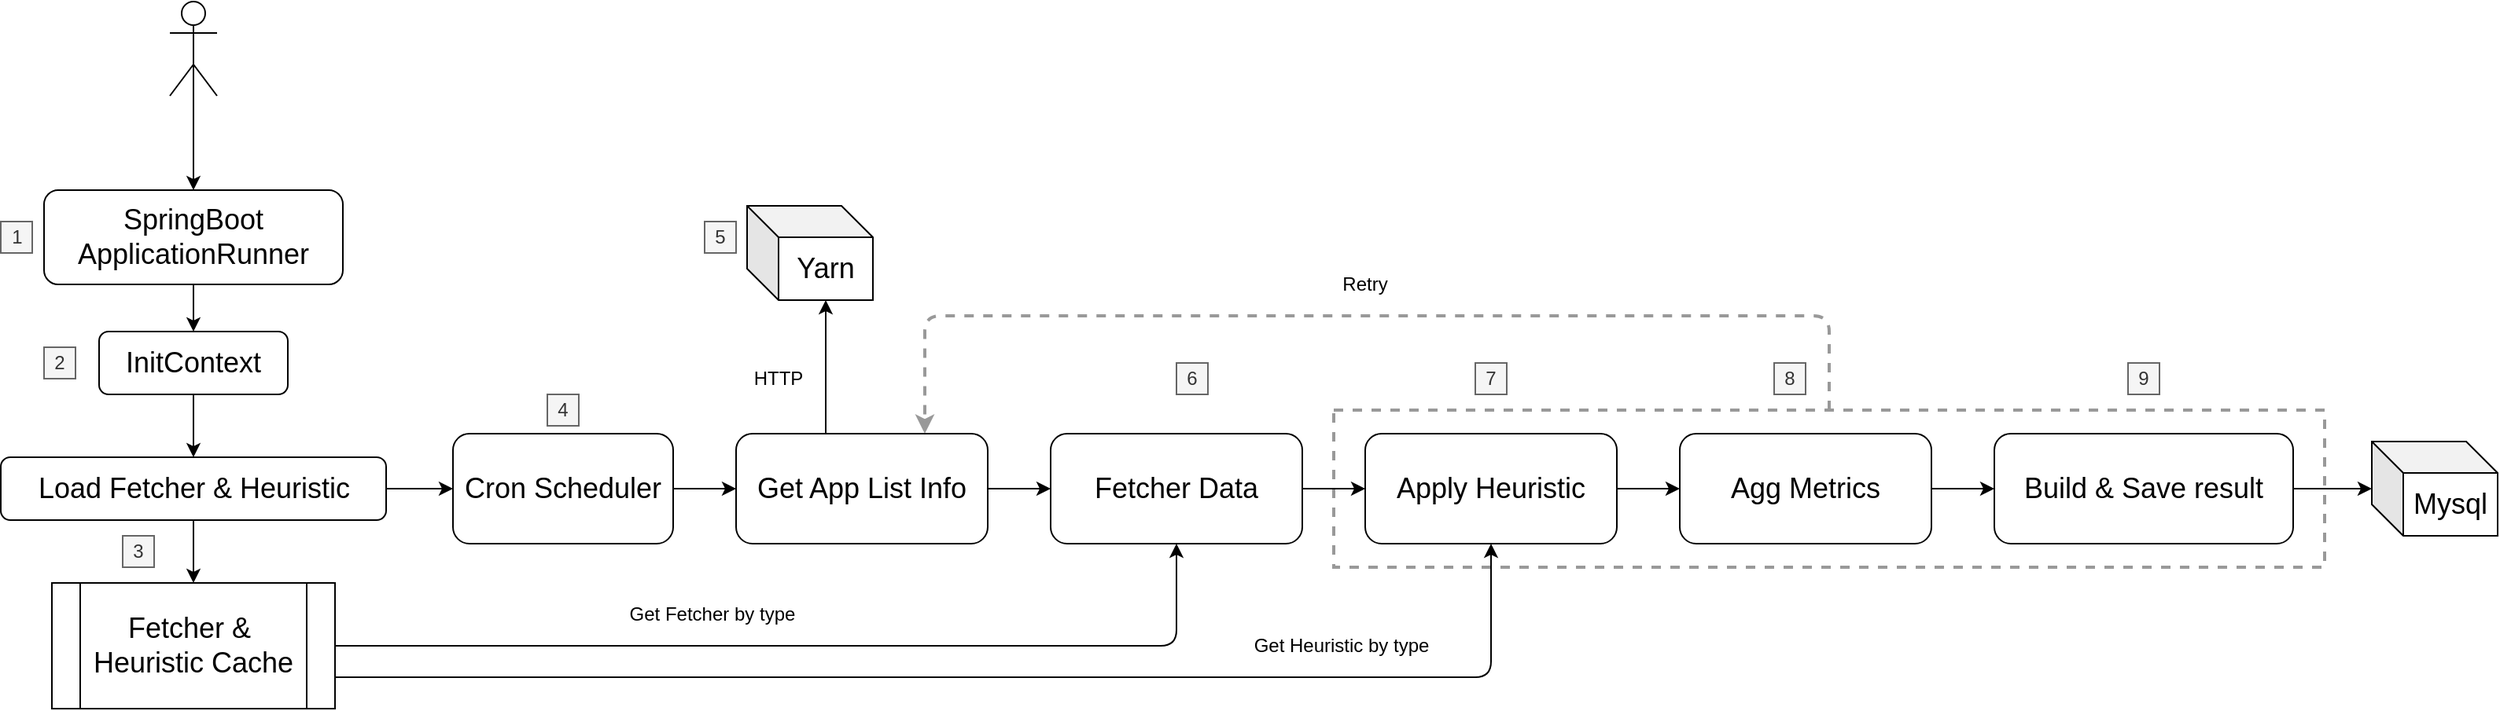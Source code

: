 <mxfile version="13.6.6" type="github">
  <diagram id="t2155Q54rP_SAzX92_s-" name="Page-1">
    <mxGraphModel dx="1678" dy="947" grid="1" gridSize="10" guides="1" tooltips="1" connect="1" arrows="1" fold="1" page="1" pageScale="1" pageWidth="1200" pageHeight="1920" math="0" shadow="0">
      <root>
        <mxCell id="0" />
        <mxCell id="1" parent="0" />
        <mxCell id="wxy6OI8kTiCUw0L0Xbxf-36" value="" style="rounded=0;whiteSpace=wrap;html=1;fillColor=none;dashed=1;strokeWidth=2;strokeColor=#999999;" vertex="1" parent="1">
          <mxGeometry x="910" y="320" width="630" height="100" as="geometry" />
        </mxCell>
        <mxCell id="wxy6OI8kTiCUw0L0Xbxf-1" value="" style="shape=umlActor;verticalLabelPosition=bottom;verticalAlign=top;html=1;outlineConnect=0;" vertex="1" parent="1">
          <mxGeometry x="170" y="60" width="30" height="60" as="geometry" />
        </mxCell>
        <mxCell id="wxy6OI8kTiCUw0L0Xbxf-2" value="&lt;font style=&quot;font-size: 18px&quot;&gt;SpringBoot&lt;br&gt;ApplicationRunner&lt;/font&gt;" style="rounded=1;whiteSpace=wrap;html=1;" vertex="1" parent="1">
          <mxGeometry x="90" y="180" width="190" height="60" as="geometry" />
        </mxCell>
        <mxCell id="wxy6OI8kTiCUw0L0Xbxf-6" value="" style="endArrow=classic;html=1;exitX=0.5;exitY=0.5;exitDx=0;exitDy=0;exitPerimeter=0;" edge="1" parent="1" source="wxy6OI8kTiCUw0L0Xbxf-1" target="wxy6OI8kTiCUw0L0Xbxf-2">
          <mxGeometry width="50" height="50" relative="1" as="geometry">
            <mxPoint x="330" y="170" as="sourcePoint" />
            <mxPoint x="380" y="120" as="targetPoint" />
          </mxGeometry>
        </mxCell>
        <mxCell id="wxy6OI8kTiCUw0L0Xbxf-7" value="&lt;font style=&quot;font-size: 18px&quot;&gt;InitContext&lt;/font&gt;" style="rounded=1;whiteSpace=wrap;html=1;" vertex="1" parent="1">
          <mxGeometry x="125" y="270" width="120" height="40" as="geometry" />
        </mxCell>
        <mxCell id="wxy6OI8kTiCUw0L0Xbxf-8" value="&lt;font style=&quot;font-size: 18px&quot;&gt;Load Fetcher &amp;amp;&amp;nbsp;Heuristic&lt;/font&gt;" style="rounded=1;whiteSpace=wrap;html=1;" vertex="1" parent="1">
          <mxGeometry x="62.5" y="350" width="245" height="40" as="geometry" />
        </mxCell>
        <mxCell id="wxy6OI8kTiCUw0L0Xbxf-9" value="" style="endArrow=classic;html=1;exitX=0.5;exitY=1;exitDx=0;exitDy=0;entryX=0.5;entryY=0;entryDx=0;entryDy=0;" edge="1" parent="1" source="wxy6OI8kTiCUw0L0Xbxf-2" target="wxy6OI8kTiCUw0L0Xbxf-7">
          <mxGeometry width="50" height="50" relative="1" as="geometry">
            <mxPoint x="320" y="300" as="sourcePoint" />
            <mxPoint x="370" y="250" as="targetPoint" />
          </mxGeometry>
        </mxCell>
        <mxCell id="wxy6OI8kTiCUw0L0Xbxf-10" value="" style="endArrow=classic;html=1;exitX=0.5;exitY=1;exitDx=0;exitDy=0;" edge="1" parent="1" source="wxy6OI8kTiCUw0L0Xbxf-7" target="wxy6OI8kTiCUw0L0Xbxf-8">
          <mxGeometry width="50" height="50" relative="1" as="geometry">
            <mxPoint x="300" y="350" as="sourcePoint" />
            <mxPoint x="350" y="300" as="targetPoint" />
          </mxGeometry>
        </mxCell>
        <mxCell id="wxy6OI8kTiCUw0L0Xbxf-11" value="&lt;span style=&quot;font-size: 18px&quot;&gt;Fetcher &amp;amp;&amp;nbsp;&lt;br&gt;&lt;/span&gt;&lt;span style=&quot;font-size: 18px&quot;&gt;Heuristic Cache&lt;/span&gt;&lt;span style=&quot;font-size: 18px&quot;&gt;&lt;br&gt;&lt;/span&gt;" style="shape=process;whiteSpace=wrap;html=1;backgroundOutline=1;" vertex="1" parent="1">
          <mxGeometry x="95" y="430" width="180" height="80" as="geometry" />
        </mxCell>
        <mxCell id="wxy6OI8kTiCUw0L0Xbxf-12" value="" style="endArrow=classic;html=1;exitX=1;exitY=0.5;exitDx=0;exitDy=0;entryX=0;entryY=0.5;entryDx=0;entryDy=0;" edge="1" parent="1" source="wxy6OI8kTiCUw0L0Xbxf-8" target="wxy6OI8kTiCUw0L0Xbxf-13">
          <mxGeometry width="50" height="50" relative="1" as="geometry">
            <mxPoint x="300" y="500" as="sourcePoint" />
            <mxPoint x="330" y="400" as="targetPoint" />
          </mxGeometry>
        </mxCell>
        <mxCell id="wxy6OI8kTiCUw0L0Xbxf-13" value="&lt;font style=&quot;font-size: 18px&quot;&gt;Cron Scheduler&lt;/font&gt;" style="rounded=1;whiteSpace=wrap;html=1;" vertex="1" parent="1">
          <mxGeometry x="350" y="335" width="140" height="70" as="geometry" />
        </mxCell>
        <mxCell id="wxy6OI8kTiCUw0L0Xbxf-14" value="" style="endArrow=classic;html=1;exitX=0.5;exitY=1;exitDx=0;exitDy=0;entryX=0.5;entryY=0;entryDx=0;entryDy=0;" edge="1" parent="1" source="wxy6OI8kTiCUw0L0Xbxf-8" target="wxy6OI8kTiCUw0L0Xbxf-11">
          <mxGeometry width="50" height="50" relative="1" as="geometry">
            <mxPoint x="410" y="510" as="sourcePoint" />
            <mxPoint x="210" y="450" as="targetPoint" />
          </mxGeometry>
        </mxCell>
        <mxCell id="wxy6OI8kTiCUw0L0Xbxf-15" value="&lt;font style=&quot;font-size: 18px&quot;&gt;Get App List Info&lt;br&gt;&lt;/font&gt;" style="rounded=1;whiteSpace=wrap;html=1;" vertex="1" parent="1">
          <mxGeometry x="530" y="335" width="160" height="70" as="geometry" />
        </mxCell>
        <mxCell id="wxy6OI8kTiCUw0L0Xbxf-16" value="" style="endArrow=classic;html=1;exitX=1;exitY=0.5;exitDx=0;exitDy=0;" edge="1" parent="1" source="wxy6OI8kTiCUw0L0Xbxf-13" target="wxy6OI8kTiCUw0L0Xbxf-15">
          <mxGeometry width="50" height="50" relative="1" as="geometry">
            <mxPoint x="470" y="490" as="sourcePoint" />
            <mxPoint x="520" y="440" as="targetPoint" />
          </mxGeometry>
        </mxCell>
        <mxCell id="wxy6OI8kTiCUw0L0Xbxf-17" value="&lt;font style=&quot;font-size: 18px&quot;&gt;Yarn&lt;/font&gt;" style="shape=cube;whiteSpace=wrap;html=1;boundedLbl=1;backgroundOutline=1;darkOpacity=0.05;darkOpacity2=0.1;" vertex="1" parent="1">
          <mxGeometry x="537" y="190" width="80" height="60" as="geometry" />
        </mxCell>
        <mxCell id="wxy6OI8kTiCUw0L0Xbxf-18" value="" style="endArrow=classic;html=1;exitX=0.5;exitY=0;exitDx=0;exitDy=0;entryX=0;entryY=0;entryDx=50;entryDy=60;entryPerimeter=0;" edge="1" parent="1" target="wxy6OI8kTiCUw0L0Xbxf-17">
          <mxGeometry width="50" height="50" relative="1" as="geometry">
            <mxPoint x="587" y="335.0" as="sourcePoint" />
            <mxPoint x="757" y="290" as="targetPoint" />
          </mxGeometry>
        </mxCell>
        <mxCell id="wxy6OI8kTiCUw0L0Xbxf-19" value="HTTP" style="text;html=1;strokeColor=none;fillColor=none;align=center;verticalAlign=middle;whiteSpace=wrap;rounded=0;" vertex="1" parent="1">
          <mxGeometry x="537" y="290" width="40" height="20" as="geometry" />
        </mxCell>
        <mxCell id="wxy6OI8kTiCUw0L0Xbxf-21" value="&lt;font style=&quot;font-size: 18px&quot;&gt;Fetcher Data&lt;br&gt;&lt;/font&gt;" style="rounded=1;whiteSpace=wrap;html=1;" vertex="1" parent="1">
          <mxGeometry x="730" y="335" width="160" height="70" as="geometry" />
        </mxCell>
        <mxCell id="wxy6OI8kTiCUw0L0Xbxf-22" value="" style="endArrow=classic;html=1;exitX=1;exitY=0.5;exitDx=0;exitDy=0;entryX=0;entryY=0.5;entryDx=0;entryDy=0;" edge="1" parent="1" source="wxy6OI8kTiCUw0L0Xbxf-15" target="wxy6OI8kTiCUw0L0Xbxf-21">
          <mxGeometry width="50" height="50" relative="1" as="geometry">
            <mxPoint x="720" y="500" as="sourcePoint" />
            <mxPoint x="770" y="450" as="targetPoint" />
          </mxGeometry>
        </mxCell>
        <mxCell id="wxy6OI8kTiCUw0L0Xbxf-23" value="" style="edgeStyle=elbowEdgeStyle;elbow=horizontal;endArrow=classic;html=1;exitX=1;exitY=0.5;exitDx=0;exitDy=0;entryX=0.5;entryY=1;entryDx=0;entryDy=0;" edge="1" parent="1" source="wxy6OI8kTiCUw0L0Xbxf-11" target="wxy6OI8kTiCUw0L0Xbxf-21">
          <mxGeometry width="50" height="50" relative="1" as="geometry">
            <mxPoint x="420" y="530" as="sourcePoint" />
            <mxPoint x="470" y="480" as="targetPoint" />
            <Array as="points">
              <mxPoint x="810" y="440" />
            </Array>
          </mxGeometry>
        </mxCell>
        <mxCell id="wxy6OI8kTiCUw0L0Xbxf-24" value="Get Fetcher by type" style="text;html=1;strokeColor=none;fillColor=none;align=center;verticalAlign=middle;whiteSpace=wrap;rounded=0;" vertex="1" parent="1">
          <mxGeometry x="450" y="440" width="130" height="20" as="geometry" />
        </mxCell>
        <mxCell id="wxy6OI8kTiCUw0L0Xbxf-25" value="&lt;font style=&quot;font-size: 18px&quot;&gt;Apply Heuristic&lt;br&gt;&lt;/font&gt;" style="rounded=1;whiteSpace=wrap;html=1;" vertex="1" parent="1">
          <mxGeometry x="930" y="335" width="160" height="70" as="geometry" />
        </mxCell>
        <mxCell id="wxy6OI8kTiCUw0L0Xbxf-26" value="" style="endArrow=classic;html=1;exitX=1;exitY=0.5;exitDx=0;exitDy=0;" edge="1" parent="1" source="wxy6OI8kTiCUw0L0Xbxf-21" target="wxy6OI8kTiCUw0L0Xbxf-25">
          <mxGeometry width="50" height="50" relative="1" as="geometry">
            <mxPoint x="920" y="490" as="sourcePoint" />
            <mxPoint x="970" y="440" as="targetPoint" />
          </mxGeometry>
        </mxCell>
        <mxCell id="wxy6OI8kTiCUw0L0Xbxf-27" value="" style="edgeStyle=elbowEdgeStyle;elbow=horizontal;endArrow=classic;html=1;exitX=1;exitY=0.75;exitDx=0;exitDy=0;entryX=0.5;entryY=1;entryDx=0;entryDy=0;" edge="1" parent="1" source="wxy6OI8kTiCUw0L0Xbxf-11" target="wxy6OI8kTiCUw0L0Xbxf-25">
          <mxGeometry width="50" height="50" relative="1" as="geometry">
            <mxPoint x="450" y="640" as="sourcePoint" />
            <mxPoint x="500" y="590" as="targetPoint" />
            <Array as="points">
              <mxPoint x="1010" y="460" />
            </Array>
          </mxGeometry>
        </mxCell>
        <mxCell id="wxy6OI8kTiCUw0L0Xbxf-28" value="Get&amp;nbsp;Heuristic by type" style="text;html=1;strokeColor=none;fillColor=none;align=center;verticalAlign=middle;whiteSpace=wrap;rounded=0;" vertex="1" parent="1">
          <mxGeometry x="850" y="460" width="130" height="20" as="geometry" />
        </mxCell>
        <mxCell id="wxy6OI8kTiCUw0L0Xbxf-29" value="&lt;font style=&quot;font-size: 18px&quot;&gt;Agg Metrics&lt;br&gt;&lt;/font&gt;" style="rounded=1;whiteSpace=wrap;html=1;" vertex="1" parent="1">
          <mxGeometry x="1130" y="335" width="160" height="70" as="geometry" />
        </mxCell>
        <mxCell id="wxy6OI8kTiCUw0L0Xbxf-30" value="" style="endArrow=classic;html=1;exitX=1;exitY=0.5;exitDx=0;exitDy=0;" edge="1" parent="1" source="wxy6OI8kTiCUw0L0Xbxf-25" target="wxy6OI8kTiCUw0L0Xbxf-29">
          <mxGeometry width="50" height="50" relative="1" as="geometry">
            <mxPoint x="1170" y="500" as="sourcePoint" />
            <mxPoint x="1220" y="450" as="targetPoint" />
          </mxGeometry>
        </mxCell>
        <mxCell id="wxy6OI8kTiCUw0L0Xbxf-31" value="&lt;font style=&quot;font-size: 18px&quot;&gt;Build &amp;amp; Save result&lt;br&gt;&lt;/font&gt;" style="rounded=1;whiteSpace=wrap;html=1;" vertex="1" parent="1">
          <mxGeometry x="1330" y="335" width="190" height="70" as="geometry" />
        </mxCell>
        <mxCell id="wxy6OI8kTiCUw0L0Xbxf-32" value="" style="endArrow=classic;html=1;exitX=1;exitY=0.5;exitDx=0;exitDy=0;entryX=0;entryY=0.5;entryDx=0;entryDy=0;" edge="1" parent="1" source="wxy6OI8kTiCUw0L0Xbxf-29" target="wxy6OI8kTiCUw0L0Xbxf-31">
          <mxGeometry width="50" height="50" relative="1" as="geometry">
            <mxPoint x="1310" y="500" as="sourcePoint" />
            <mxPoint x="1360" y="450" as="targetPoint" />
          </mxGeometry>
        </mxCell>
        <mxCell id="wxy6OI8kTiCUw0L0Xbxf-34" value="&lt;font style=&quot;font-size: 18px&quot;&gt;Mysql&lt;/font&gt;" style="shape=cube;whiteSpace=wrap;html=1;boundedLbl=1;backgroundOutline=1;darkOpacity=0.05;darkOpacity2=0.1;" vertex="1" parent="1">
          <mxGeometry x="1570" y="340" width="80" height="60" as="geometry" />
        </mxCell>
        <mxCell id="wxy6OI8kTiCUw0L0Xbxf-35" value="" style="endArrow=classic;html=1;exitX=1;exitY=0.5;exitDx=0;exitDy=0;" edge="1" parent="1" source="wxy6OI8kTiCUw0L0Xbxf-31" target="wxy6OI8kTiCUw0L0Xbxf-34">
          <mxGeometry width="50" height="50" relative="1" as="geometry">
            <mxPoint x="1660" y="520" as="sourcePoint" />
            <mxPoint x="1710" y="470" as="targetPoint" />
          </mxGeometry>
        </mxCell>
        <mxCell id="wxy6OI8kTiCUw0L0Xbxf-38" value="" style="edgeStyle=elbowEdgeStyle;elbow=vertical;endArrow=classic;html=1;entryX=0.75;entryY=0;entryDx=0;entryDy=0;exitX=0.5;exitY=0;exitDx=0;exitDy=0;dashed=1;strokeWidth=2;strokeColor=#999999;" edge="1" parent="1" source="wxy6OI8kTiCUw0L0Xbxf-36" target="wxy6OI8kTiCUw0L0Xbxf-15">
          <mxGeometry width="50" height="50" relative="1" as="geometry">
            <mxPoint x="920" y="260" as="sourcePoint" />
            <mxPoint x="970" y="210" as="targetPoint" />
            <Array as="points">
              <mxPoint x="940" y="260" />
            </Array>
          </mxGeometry>
        </mxCell>
        <mxCell id="wxy6OI8kTiCUw0L0Xbxf-39" value="Retry" style="text;html=1;strokeColor=none;fillColor=none;align=center;verticalAlign=middle;whiteSpace=wrap;rounded=0;dashed=1;" vertex="1" parent="1">
          <mxGeometry x="910" y="230" width="40" height="20" as="geometry" />
        </mxCell>
        <mxCell id="wxy6OI8kTiCUw0L0Xbxf-40" value="1" style="text;html=1;strokeColor=#666666;fillColor=#f5f5f5;align=center;verticalAlign=middle;whiteSpace=wrap;rounded=0;fontColor=#333333;" vertex="1" parent="1">
          <mxGeometry x="62.5" y="200" width="20" height="20" as="geometry" />
        </mxCell>
        <mxCell id="wxy6OI8kTiCUw0L0Xbxf-41" value="2" style="text;html=1;strokeColor=#666666;fillColor=#f5f5f5;align=center;verticalAlign=middle;whiteSpace=wrap;rounded=0;fontColor=#333333;" vertex="1" parent="1">
          <mxGeometry x="90" y="280" width="20" height="20" as="geometry" />
        </mxCell>
        <mxCell id="wxy6OI8kTiCUw0L0Xbxf-42" value="3" style="text;html=1;strokeColor=#666666;fillColor=#f5f5f5;align=center;verticalAlign=middle;whiteSpace=wrap;rounded=0;fontColor=#333333;" vertex="1" parent="1">
          <mxGeometry x="140" y="400" width="20" height="20" as="geometry" />
        </mxCell>
        <mxCell id="wxy6OI8kTiCUw0L0Xbxf-43" value="4" style="text;html=1;strokeColor=#666666;fillColor=#f5f5f5;align=center;verticalAlign=middle;whiteSpace=wrap;rounded=0;fontColor=#333333;" vertex="1" parent="1">
          <mxGeometry x="410" y="310" width="20" height="20" as="geometry" />
        </mxCell>
        <mxCell id="wxy6OI8kTiCUw0L0Xbxf-44" value="5" style="text;html=1;strokeColor=#666666;fillColor=#f5f5f5;align=center;verticalAlign=middle;whiteSpace=wrap;rounded=0;fontColor=#333333;" vertex="1" parent="1">
          <mxGeometry x="510" y="200" width="20" height="20" as="geometry" />
        </mxCell>
        <mxCell id="wxy6OI8kTiCUw0L0Xbxf-45" value="6" style="text;html=1;strokeColor=#666666;fillColor=#f5f5f5;align=center;verticalAlign=middle;whiteSpace=wrap;rounded=0;fontColor=#333333;" vertex="1" parent="1">
          <mxGeometry x="810" y="290" width="20" height="20" as="geometry" />
        </mxCell>
        <mxCell id="wxy6OI8kTiCUw0L0Xbxf-46" value="7" style="text;html=1;strokeColor=#666666;fillColor=#f5f5f5;align=center;verticalAlign=middle;whiteSpace=wrap;rounded=0;fontColor=#333333;" vertex="1" parent="1">
          <mxGeometry x="1000" y="290" width="20" height="20" as="geometry" />
        </mxCell>
        <mxCell id="wxy6OI8kTiCUw0L0Xbxf-47" value="8" style="text;html=1;strokeColor=#666666;fillColor=#f5f5f5;align=center;verticalAlign=middle;whiteSpace=wrap;rounded=0;fontColor=#333333;" vertex="1" parent="1">
          <mxGeometry x="1190" y="290" width="20" height="20" as="geometry" />
        </mxCell>
        <mxCell id="wxy6OI8kTiCUw0L0Xbxf-48" value="9" style="text;html=1;strokeColor=#666666;fillColor=#f5f5f5;align=center;verticalAlign=middle;whiteSpace=wrap;rounded=0;fontColor=#333333;" vertex="1" parent="1">
          <mxGeometry x="1415" y="290" width="20" height="20" as="geometry" />
        </mxCell>
      </root>
    </mxGraphModel>
  </diagram>
</mxfile>

